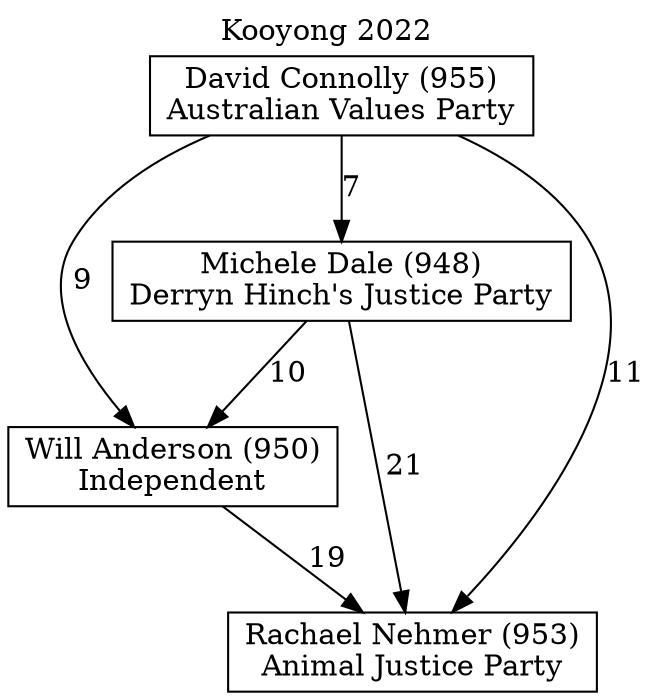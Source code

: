// House preference flow
digraph "Rachael Nehmer (953)_Kooyong_2022" {
	graph [label="Kooyong 2022" labelloc=t mclimit=10]
	node [shape=box]
	"Will Anderson (950)" [label="Will Anderson (950)
Independent"]
	"Michele Dale (948)" [label="Michele Dale (948)
Derryn Hinch's Justice Party"]
	"Rachael Nehmer (953)" [label="Rachael Nehmer (953)
Animal Justice Party"]
	"David Connolly (955)" [label="David Connolly (955)
Australian Values Party"]
	"Michele Dale (948)" -> "Rachael Nehmer (953)" [label=21]
	"David Connolly (955)" -> "Rachael Nehmer (953)" [label=11]
	"David Connolly (955)" -> "Will Anderson (950)" [label=9]
	"Michele Dale (948)" -> "Will Anderson (950)" [label=10]
	"David Connolly (955)" -> "Michele Dale (948)" [label=7]
	"Will Anderson (950)" -> "Rachael Nehmer (953)" [label=19]
}
